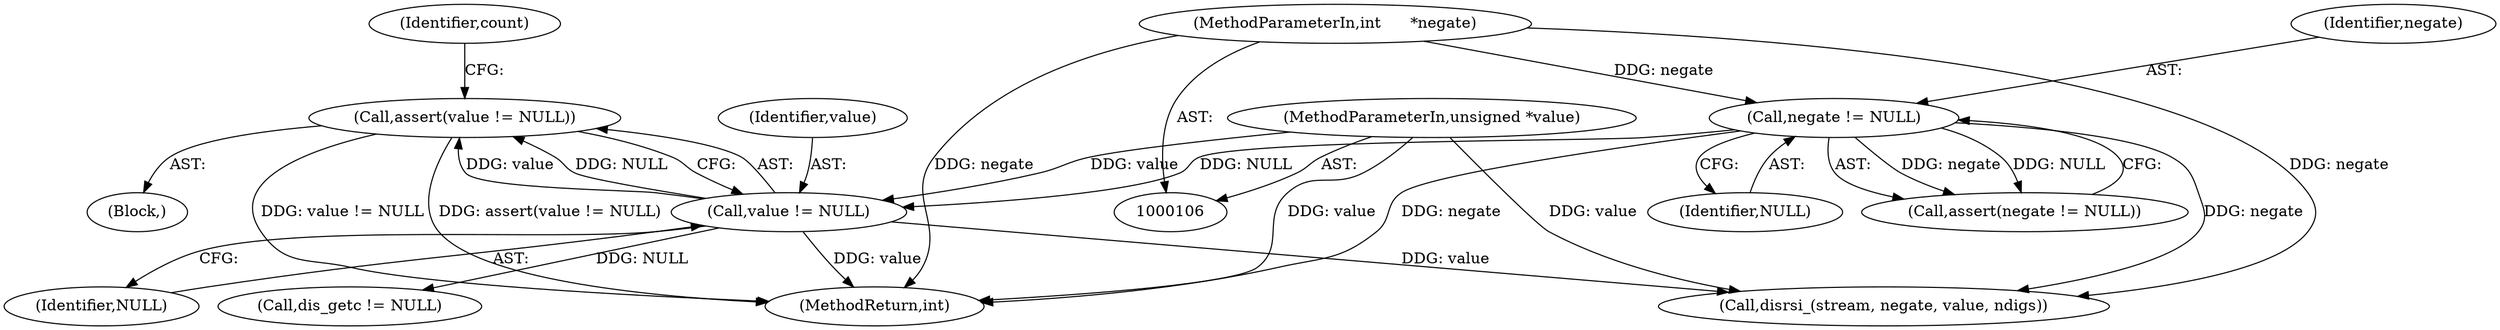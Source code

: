 digraph "0_torque_3ed749263abe3d69fa3626d142a5789dcb5a5684@API" {
"1000121" [label="(Call,assert(value != NULL))"];
"1000122" [label="(Call,value != NULL)"];
"1000109" [label="(MethodParameterIn,unsigned *value)"];
"1000118" [label="(Call,negate != NULL)"];
"1000108" [label="(MethodParameterIn,int      *negate)"];
"1000111" [label="(Block,)"];
"1000119" [label="(Identifier,negate)"];
"1000108" [label="(MethodParameterIn,int      *negate)"];
"1000117" [label="(Call,assert(negate != NULL))"];
"1000126" [label="(Identifier,count)"];
"1000120" [label="(Identifier,NULL)"];
"1000377" [label="(MethodReturn,int)"];
"1000118" [label="(Call,negate != NULL)"];
"1000123" [label="(Identifier,value)"];
"1000124" [label="(Identifier,NULL)"];
"1000122" [label="(Call,value != NULL)"];
"1000109" [label="(MethodParameterIn,unsigned *value)"];
"1000132" [label="(Call,dis_getc != NULL)"];
"1000121" [label="(Call,assert(value != NULL))"];
"1000348" [label="(Call,disrsi_(stream, negate, value, ndigs))"];
"1000121" -> "1000111"  [label="AST: "];
"1000121" -> "1000122"  [label="CFG: "];
"1000122" -> "1000121"  [label="AST: "];
"1000126" -> "1000121"  [label="CFG: "];
"1000121" -> "1000377"  [label="DDG: assert(value != NULL)"];
"1000121" -> "1000377"  [label="DDG: value != NULL"];
"1000122" -> "1000121"  [label="DDG: value"];
"1000122" -> "1000121"  [label="DDG: NULL"];
"1000122" -> "1000124"  [label="CFG: "];
"1000123" -> "1000122"  [label="AST: "];
"1000124" -> "1000122"  [label="AST: "];
"1000122" -> "1000377"  [label="DDG: value"];
"1000109" -> "1000122"  [label="DDG: value"];
"1000118" -> "1000122"  [label="DDG: NULL"];
"1000122" -> "1000132"  [label="DDG: NULL"];
"1000122" -> "1000348"  [label="DDG: value"];
"1000109" -> "1000106"  [label="AST: "];
"1000109" -> "1000377"  [label="DDG: value"];
"1000109" -> "1000348"  [label="DDG: value"];
"1000118" -> "1000117"  [label="AST: "];
"1000118" -> "1000120"  [label="CFG: "];
"1000119" -> "1000118"  [label="AST: "];
"1000120" -> "1000118"  [label="AST: "];
"1000117" -> "1000118"  [label="CFG: "];
"1000118" -> "1000377"  [label="DDG: negate"];
"1000118" -> "1000117"  [label="DDG: negate"];
"1000118" -> "1000117"  [label="DDG: NULL"];
"1000108" -> "1000118"  [label="DDG: negate"];
"1000118" -> "1000348"  [label="DDG: negate"];
"1000108" -> "1000106"  [label="AST: "];
"1000108" -> "1000377"  [label="DDG: negate"];
"1000108" -> "1000348"  [label="DDG: negate"];
}
